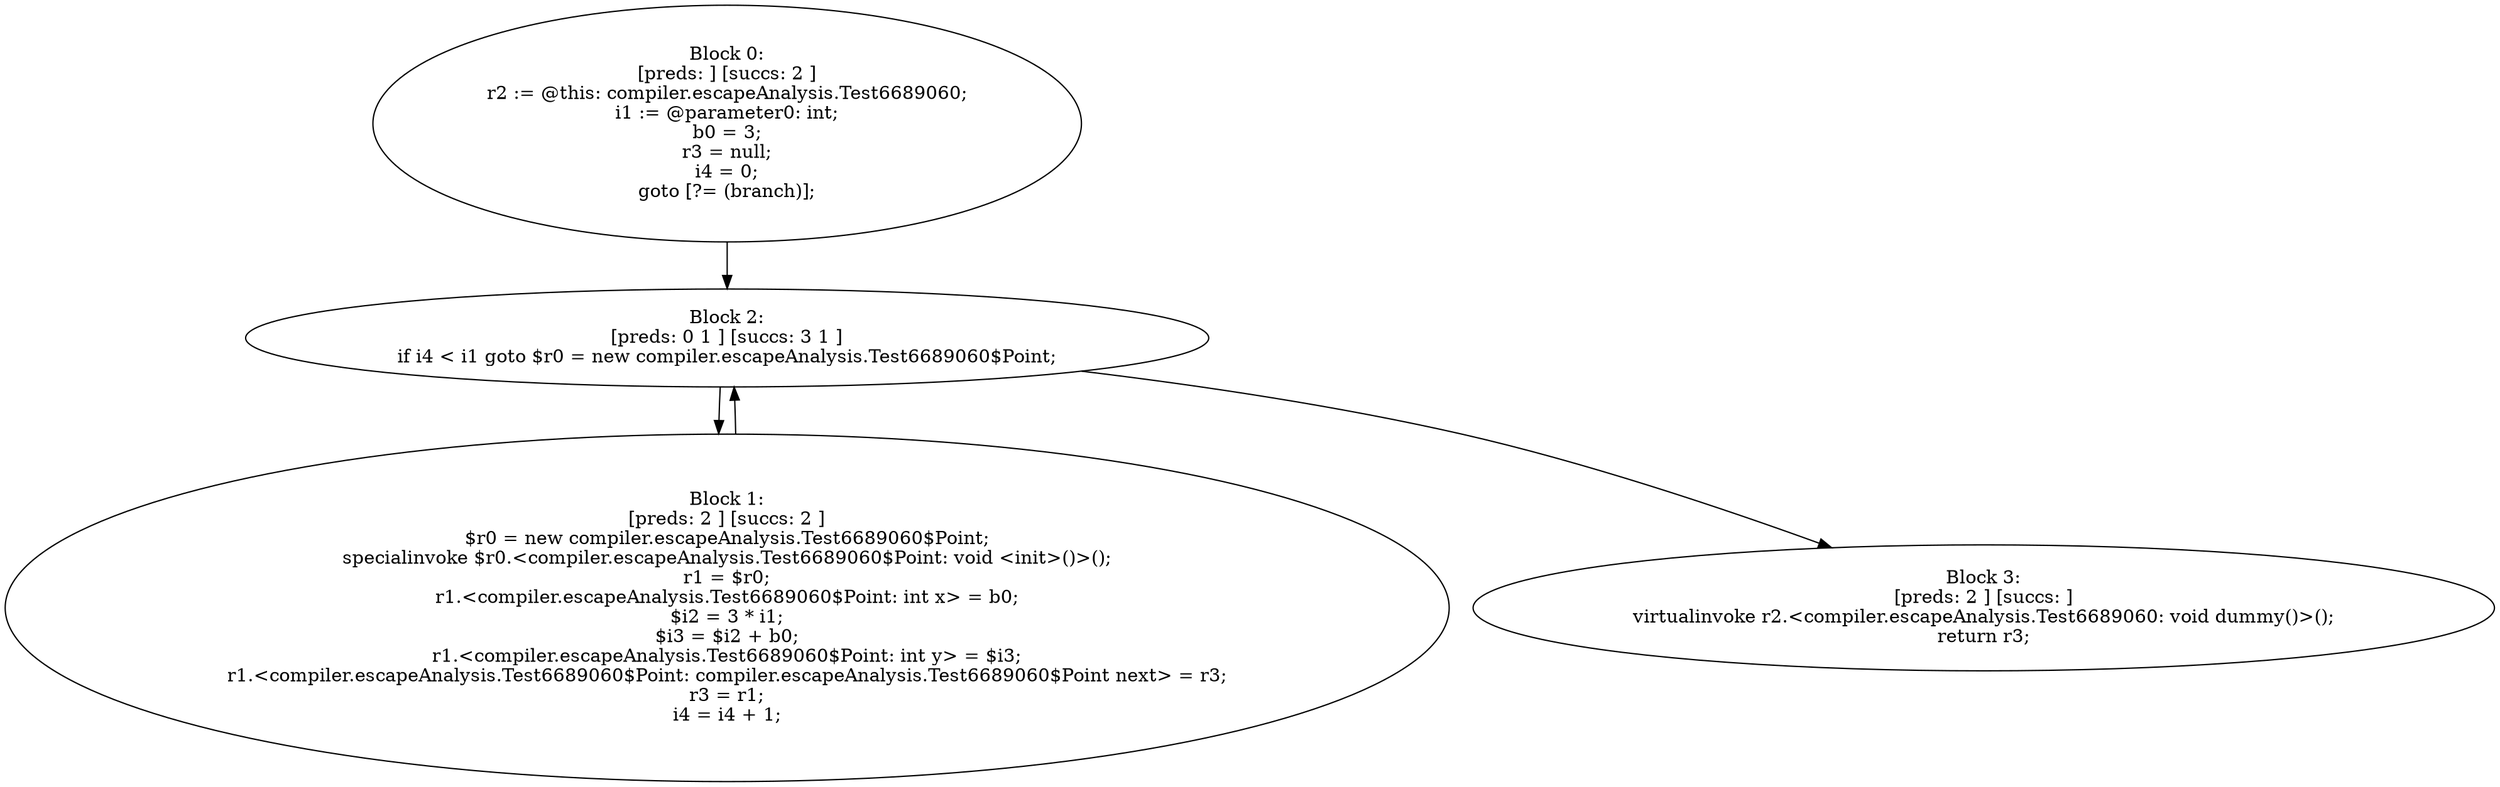 digraph "unitGraph" {
    "Block 0:
[preds: ] [succs: 2 ]
r2 := @this: compiler.escapeAnalysis.Test6689060;
i1 := @parameter0: int;
b0 = 3;
r3 = null;
i4 = 0;
goto [?= (branch)];
"
    "Block 1:
[preds: 2 ] [succs: 2 ]
$r0 = new compiler.escapeAnalysis.Test6689060$Point;
specialinvoke $r0.<compiler.escapeAnalysis.Test6689060$Point: void <init>()>();
r1 = $r0;
r1.<compiler.escapeAnalysis.Test6689060$Point: int x> = b0;
$i2 = 3 * i1;
$i3 = $i2 + b0;
r1.<compiler.escapeAnalysis.Test6689060$Point: int y> = $i3;
r1.<compiler.escapeAnalysis.Test6689060$Point: compiler.escapeAnalysis.Test6689060$Point next> = r3;
r3 = r1;
i4 = i4 + 1;
"
    "Block 2:
[preds: 0 1 ] [succs: 3 1 ]
if i4 < i1 goto $r0 = new compiler.escapeAnalysis.Test6689060$Point;
"
    "Block 3:
[preds: 2 ] [succs: ]
virtualinvoke r2.<compiler.escapeAnalysis.Test6689060: void dummy()>();
return r3;
"
    "Block 0:
[preds: ] [succs: 2 ]
r2 := @this: compiler.escapeAnalysis.Test6689060;
i1 := @parameter0: int;
b0 = 3;
r3 = null;
i4 = 0;
goto [?= (branch)];
"->"Block 2:
[preds: 0 1 ] [succs: 3 1 ]
if i4 < i1 goto $r0 = new compiler.escapeAnalysis.Test6689060$Point;
";
    "Block 1:
[preds: 2 ] [succs: 2 ]
$r0 = new compiler.escapeAnalysis.Test6689060$Point;
specialinvoke $r0.<compiler.escapeAnalysis.Test6689060$Point: void <init>()>();
r1 = $r0;
r1.<compiler.escapeAnalysis.Test6689060$Point: int x> = b0;
$i2 = 3 * i1;
$i3 = $i2 + b0;
r1.<compiler.escapeAnalysis.Test6689060$Point: int y> = $i3;
r1.<compiler.escapeAnalysis.Test6689060$Point: compiler.escapeAnalysis.Test6689060$Point next> = r3;
r3 = r1;
i4 = i4 + 1;
"->"Block 2:
[preds: 0 1 ] [succs: 3 1 ]
if i4 < i1 goto $r0 = new compiler.escapeAnalysis.Test6689060$Point;
";
    "Block 2:
[preds: 0 1 ] [succs: 3 1 ]
if i4 < i1 goto $r0 = new compiler.escapeAnalysis.Test6689060$Point;
"->"Block 3:
[preds: 2 ] [succs: ]
virtualinvoke r2.<compiler.escapeAnalysis.Test6689060: void dummy()>();
return r3;
";
    "Block 2:
[preds: 0 1 ] [succs: 3 1 ]
if i4 < i1 goto $r0 = new compiler.escapeAnalysis.Test6689060$Point;
"->"Block 1:
[preds: 2 ] [succs: 2 ]
$r0 = new compiler.escapeAnalysis.Test6689060$Point;
specialinvoke $r0.<compiler.escapeAnalysis.Test6689060$Point: void <init>()>();
r1 = $r0;
r1.<compiler.escapeAnalysis.Test6689060$Point: int x> = b0;
$i2 = 3 * i1;
$i3 = $i2 + b0;
r1.<compiler.escapeAnalysis.Test6689060$Point: int y> = $i3;
r1.<compiler.escapeAnalysis.Test6689060$Point: compiler.escapeAnalysis.Test6689060$Point next> = r3;
r3 = r1;
i4 = i4 + 1;
";
}
